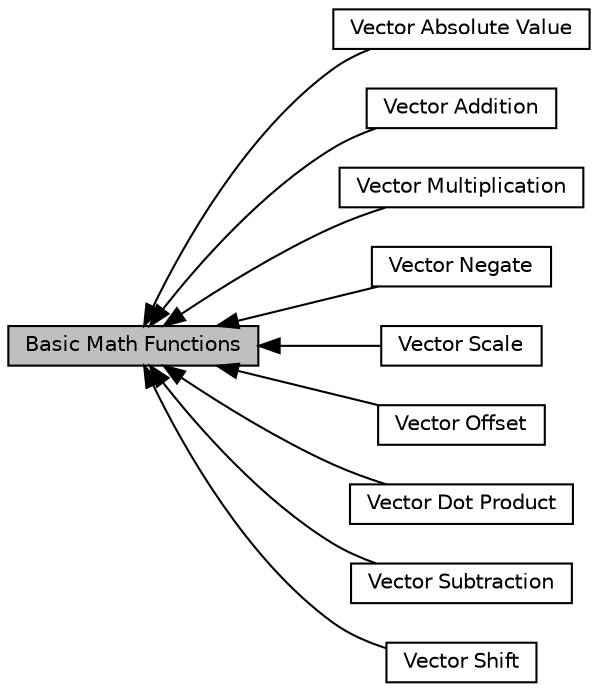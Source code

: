 digraph "Basic Math Functions"
{
  edge [fontname="Helvetica",fontsize="10",labelfontname="Helvetica",labelfontsize="10"];
  node [fontname="Helvetica",fontsize="10",shape=record];
  rankdir=LR;
  Node1 [label="Vector Absolute Value",height=0.2,width=0.4,color="black", fillcolor="white", style="filled",URL="$group___basic_abs.html",tooltip="Computes the absolute value of a vector on an element-by-element basis. "];
  Node2 [label="Vector Addition",height=0.2,width=0.4,color="black", fillcolor="white", style="filled",URL="$group___basic_add.html",tooltip="Element-by-element addition of two vectors. "];
  Node4 [label="Vector Multiplication",height=0.2,width=0.4,color="black", fillcolor="white", style="filled",URL="$group___basic_mult.html",tooltip="Element-by-element multiplication of two vectors. "];
  Node5 [label="Vector Negate",height=0.2,width=0.4,color="black", fillcolor="white", style="filled",URL="$group__negate.html",tooltip="Negates the elements of a vector. "];
  Node0 [label="Basic Math Functions",height=0.2,width=0.4,color="black", fillcolor="grey75", style="filled", fontcolor="black"];
  Node7 [label="Vector Scale",height=0.2,width=0.4,color="black", fillcolor="white", style="filled",URL="$group__scale.html",tooltip="Multiply a vector by a scalar value. "];
  Node6 [label="Vector Offset",height=0.2,width=0.4,color="black", fillcolor="white", style="filled",URL="$group__offset.html",tooltip="Adds a constant offset to each element of a vector. "];
  Node3 [label="Vector Dot Product",height=0.2,width=0.4,color="black", fillcolor="white", style="filled",URL="$group__dot__prod.html",tooltip="Computes the dot product of two vectors. "];
  Node9 [label="Vector Subtraction",height=0.2,width=0.4,color="black", fillcolor="white", style="filled",URL="$group___basic_sub.html",tooltip="Element-by-element subtraction of two vectors. "];
  Node8 [label="Vector Shift",height=0.2,width=0.4,color="black", fillcolor="white", style="filled",URL="$group__shift.html",tooltip="Shifts the elements of a fixed-point vector by a specified number of bits. "];
  Node0->Node1 [shape=plaintext, dir="back", style="solid"];
  Node0->Node2 [shape=plaintext, dir="back", style="solid"];
  Node0->Node3 [shape=plaintext, dir="back", style="solid"];
  Node0->Node4 [shape=plaintext, dir="back", style="solid"];
  Node0->Node5 [shape=plaintext, dir="back", style="solid"];
  Node0->Node6 [shape=plaintext, dir="back", style="solid"];
  Node0->Node7 [shape=plaintext, dir="back", style="solid"];
  Node0->Node8 [shape=plaintext, dir="back", style="solid"];
  Node0->Node9 [shape=plaintext, dir="back", style="solid"];
}
